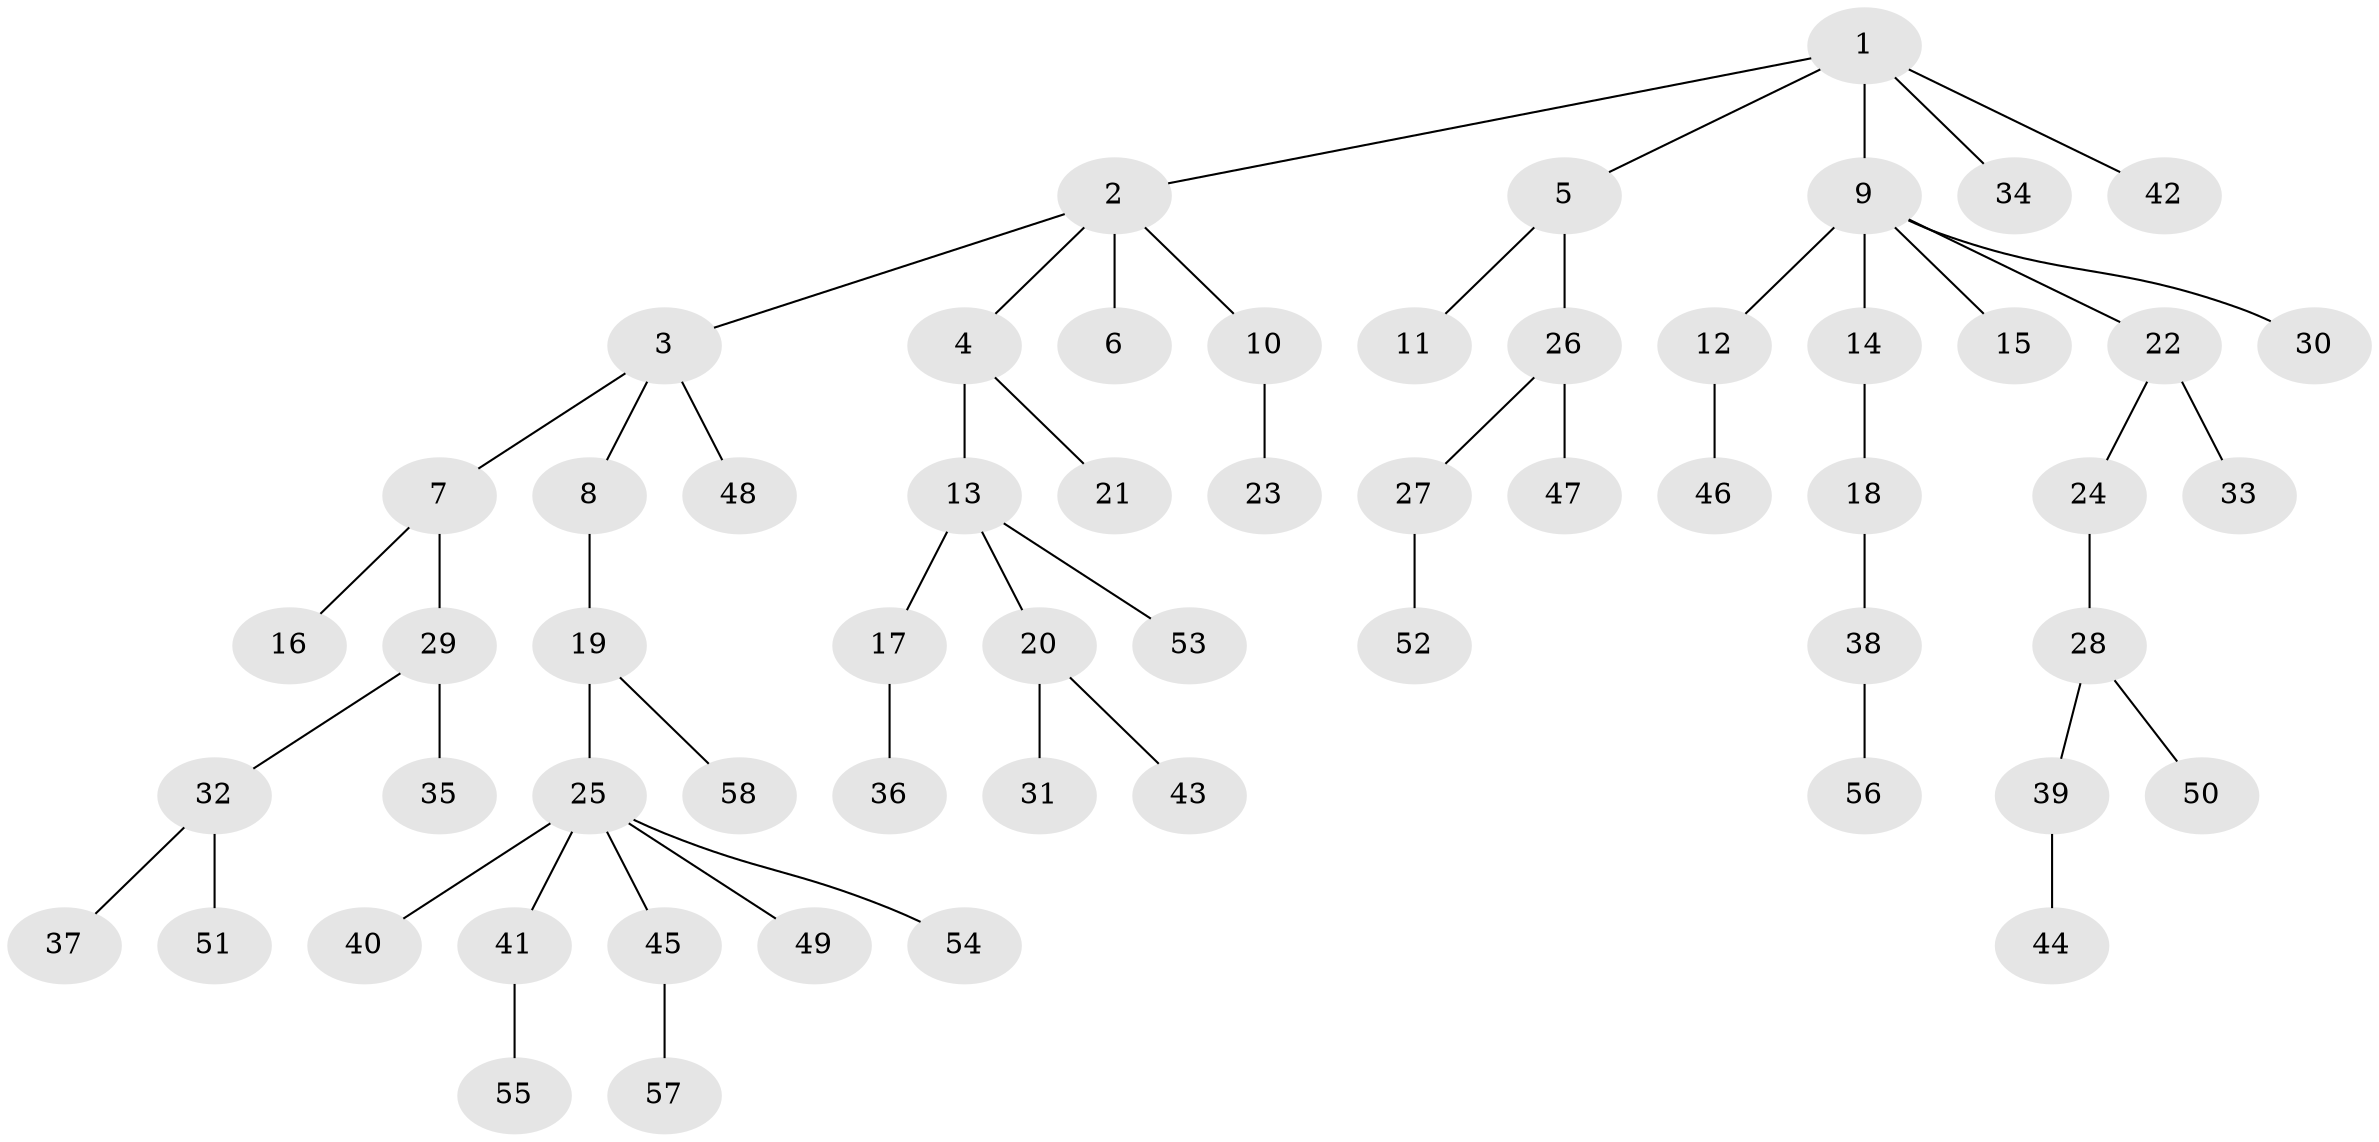 // coarse degree distribution, {1: 0.8823529411764706, 15: 0.058823529411764705, 2: 0.058823529411764705}
// Generated by graph-tools (version 1.1) at 2025/56/03/04/25 21:56:13]
// undirected, 58 vertices, 57 edges
graph export_dot {
graph [start="1"]
  node [color=gray90,style=filled];
  1;
  2;
  3;
  4;
  5;
  6;
  7;
  8;
  9;
  10;
  11;
  12;
  13;
  14;
  15;
  16;
  17;
  18;
  19;
  20;
  21;
  22;
  23;
  24;
  25;
  26;
  27;
  28;
  29;
  30;
  31;
  32;
  33;
  34;
  35;
  36;
  37;
  38;
  39;
  40;
  41;
  42;
  43;
  44;
  45;
  46;
  47;
  48;
  49;
  50;
  51;
  52;
  53;
  54;
  55;
  56;
  57;
  58;
  1 -- 2;
  1 -- 5;
  1 -- 9;
  1 -- 34;
  1 -- 42;
  2 -- 3;
  2 -- 4;
  2 -- 6;
  2 -- 10;
  3 -- 7;
  3 -- 8;
  3 -- 48;
  4 -- 13;
  4 -- 21;
  5 -- 11;
  5 -- 26;
  7 -- 16;
  7 -- 29;
  8 -- 19;
  9 -- 12;
  9 -- 14;
  9 -- 15;
  9 -- 22;
  9 -- 30;
  10 -- 23;
  12 -- 46;
  13 -- 17;
  13 -- 20;
  13 -- 53;
  14 -- 18;
  17 -- 36;
  18 -- 38;
  19 -- 25;
  19 -- 58;
  20 -- 31;
  20 -- 43;
  22 -- 24;
  22 -- 33;
  24 -- 28;
  25 -- 40;
  25 -- 41;
  25 -- 45;
  25 -- 49;
  25 -- 54;
  26 -- 27;
  26 -- 47;
  27 -- 52;
  28 -- 39;
  28 -- 50;
  29 -- 32;
  29 -- 35;
  32 -- 37;
  32 -- 51;
  38 -- 56;
  39 -- 44;
  41 -- 55;
  45 -- 57;
}
